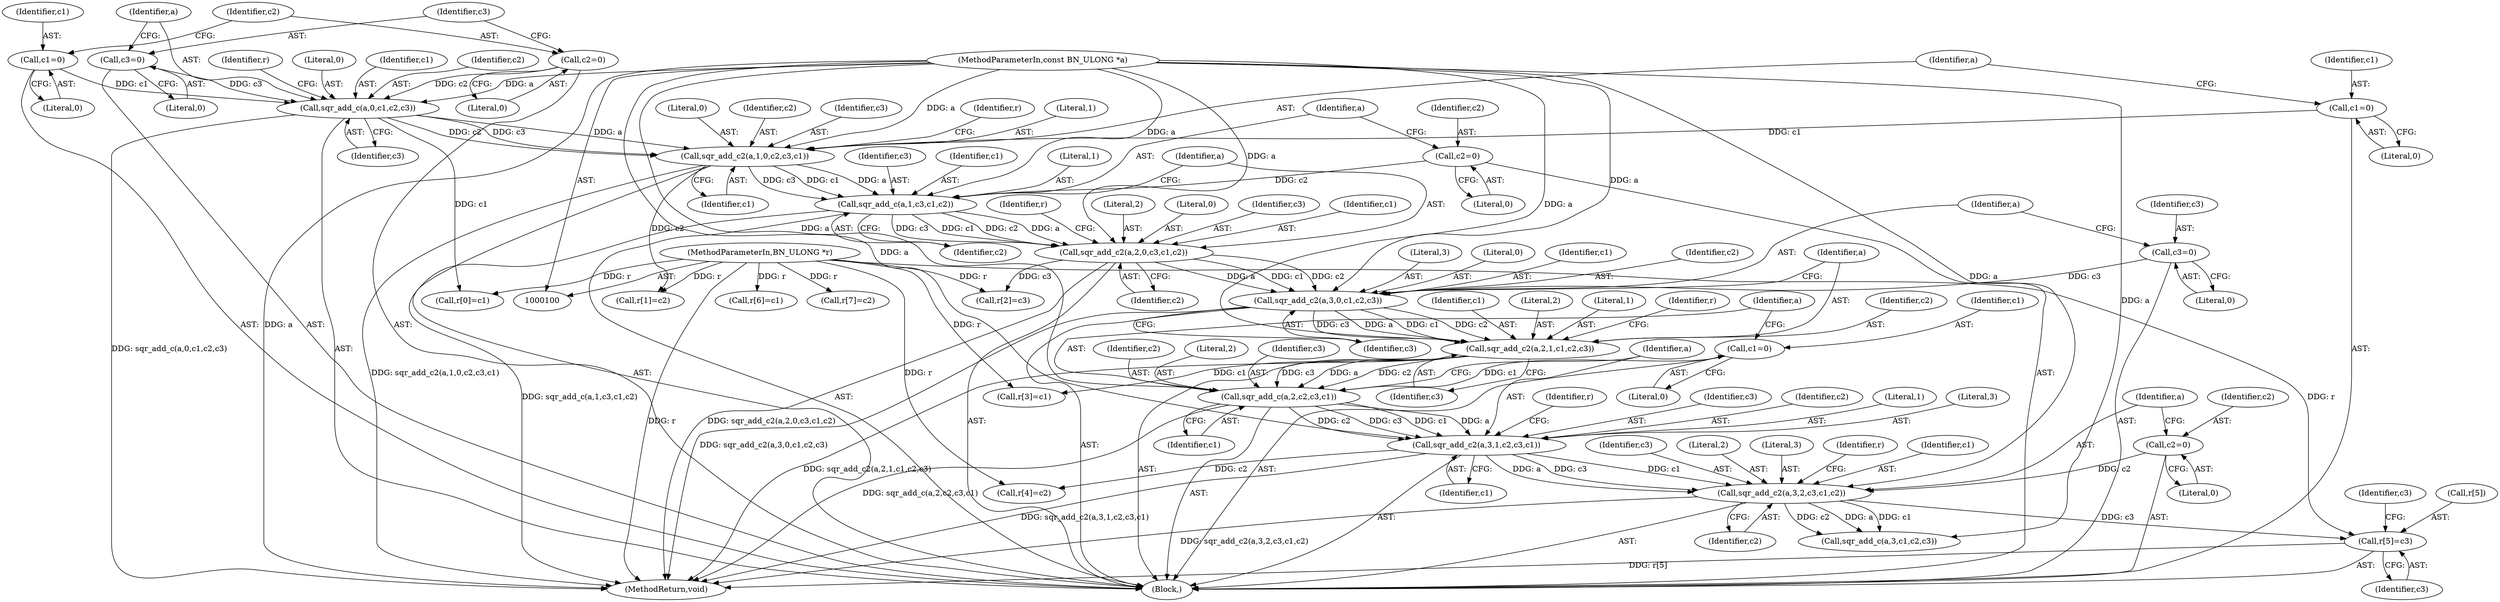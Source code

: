 digraph "0_openssl_a7a44ba55cb4f884c6bc9ceac90072dea38e66d0_1@array" {
"1000216" [label="(Call,r[5]=c3)"];
"1000209" [label="(Call,sqr_add_c2(a,3,2,c3,c1,c2))"];
"1000194" [label="(Call,sqr_add_c2(a,3,1,c2,c3,c1))"];
"1000188" [label="(Call,sqr_add_c(a,2,c2,c3,c1))"];
"1000173" [label="(Call,sqr_add_c2(a,2,1,c1,c2,c3))"];
"1000166" [label="(Call,sqr_add_c2(a,3,0,c1,c2,c3))"];
"1000151" [label="(Call,sqr_add_c2(a,2,0,c3,c1,c2))"];
"1000145" [label="(Call,sqr_add_c(a,1,c3,c1,c2))"];
"1000130" [label="(Call,sqr_add_c2(a,1,0,c2,c3,c1))"];
"1000116" [label="(Call,sqr_add_c(a,0,c1,c2,c3))"];
"1000102" [label="(MethodParameterIn,const BN_ULONG *a)"];
"1000107" [label="(Call,c1=0)"];
"1000110" [label="(Call,c2=0)"];
"1000113" [label="(Call,c3=0)"];
"1000127" [label="(Call,c1=0)"];
"1000142" [label="(Call,c2=0)"];
"1000163" [label="(Call,c3=0)"];
"1000185" [label="(Call,c1=0)"];
"1000206" [label="(Call,c2=0)"];
"1000101" [label="(MethodParameterIn,BN_ULONG *r)"];
"1000224" [label="(Call,sqr_add_c(a,3,c1,c2,c3))"];
"1000133" [label="(Literal,0)"];
"1000124" [label="(Identifier,r)"];
"1000177" [label="(Identifier,c1)"];
"1000137" [label="(Call,r[1]=c2)"];
"1000134" [label="(Identifier,c2)"];
"1000118" [label="(Literal,0)"];
"1000203" [label="(Identifier,r)"];
"1000166" [label="(Call,sqr_add_c2(a,3,0,c1,c2,c3))"];
"1000187" [label="(Literal,0)"];
"1000129" [label="(Literal,0)"];
"1000127" [label="(Call,c1=0)"];
"1000201" [label="(Call,r[4]=c2)"];
"1000213" [label="(Identifier,c3)"];
"1000135" [label="(Identifier,c3)"];
"1000139" [label="(Identifier,r)"];
"1000175" [label="(Literal,2)"];
"1000180" [label="(Call,r[3]=c1)"];
"1000109" [label="(Literal,0)"];
"1000132" [label="(Literal,1)"];
"1000188" [label="(Call,sqr_add_c(a,2,c2,c3,c1))"];
"1000172" [label="(Identifier,c3)"];
"1000179" [label="(Identifier,c3)"];
"1000222" [label="(Identifier,c3)"];
"1000131" [label="(Identifier,a)"];
"1000185" [label="(Call,c1=0)"];
"1000199" [label="(Identifier,c3)"];
"1000165" [label="(Literal,0)"];
"1000209" [label="(Call,sqr_add_c2(a,3,2,c3,c1,c2))"];
"1000173" [label="(Call,sqr_add_c2(a,2,1,c1,c2,c3))"];
"1000116" [label="(Call,sqr_add_c(a,0,c1,c2,c3))"];
"1000194" [label="(Call,sqr_add_c2(a,3,1,c2,c3,c1))"];
"1000168" [label="(Literal,3)"];
"1000152" [label="(Identifier,a)"];
"1000115" [label="(Literal,0)"];
"1000212" [label="(Literal,2)"];
"1000119" [label="(Identifier,c1)"];
"1000230" [label="(Call,r[6]=c1)"];
"1000198" [label="(Identifier,c2)"];
"1000191" [label="(Identifier,c2)"];
"1000120" [label="(Identifier,c2)"];
"1000217" [label="(Call,r[5])"];
"1000157" [label="(Identifier,c2)"];
"1000144" [label="(Literal,0)"];
"1000117" [label="(Identifier,a)"];
"1000189" [label="(Identifier,a)"];
"1000107" [label="(Call,c1=0)"];
"1000235" [label="(Call,r[7]=c2)"];
"1000148" [label="(Identifier,c3)"];
"1000102" [label="(MethodParameterIn,const BN_ULONG *a)"];
"1000153" [label="(Literal,2)"];
"1000154" [label="(Literal,0)"];
"1000216" [label="(Call,r[5]=c3)"];
"1000151" [label="(Call,sqr_add_c2(a,2,0,c3,c1,c2))"];
"1000169" [label="(Literal,0)"];
"1000143" [label="(Identifier,c2)"];
"1000190" [label="(Literal,2)"];
"1000114" [label="(Identifier,c3)"];
"1000200" [label="(Identifier,c1)"];
"1000186" [label="(Identifier,c1)"];
"1000195" [label="(Identifier,a)"];
"1000155" [label="(Identifier,c3)"];
"1000142" [label="(Call,c2=0)"];
"1000110" [label="(Call,c2=0)"];
"1000211" [label="(Literal,3)"];
"1000240" [label="(MethodReturn,void)"];
"1000108" [label="(Identifier,c1)"];
"1000197" [label="(Literal,1)"];
"1000176" [label="(Literal,1)"];
"1000170" [label="(Identifier,c1)"];
"1000146" [label="(Identifier,a)"];
"1000121" [label="(Identifier,c3)"];
"1000112" [label="(Literal,0)"];
"1000101" [label="(MethodParameterIn,BN_ULONG *r)"];
"1000158" [label="(Call,r[2]=c3)"];
"1000196" [label="(Literal,3)"];
"1000163" [label="(Call,c3=0)"];
"1000149" [label="(Identifier,c1)"];
"1000122" [label="(Call,r[0]=c1)"];
"1000147" [label="(Literal,1)"];
"1000193" [label="(Identifier,c1)"];
"1000207" [label="(Identifier,c2)"];
"1000192" [label="(Identifier,c3)"];
"1000156" [label="(Identifier,c1)"];
"1000128" [label="(Identifier,c1)"];
"1000220" [label="(Identifier,c3)"];
"1000150" [label="(Identifier,c2)"];
"1000218" [label="(Identifier,r)"];
"1000210" [label="(Identifier,a)"];
"1000182" [label="(Identifier,r)"];
"1000174" [label="(Identifier,a)"];
"1000164" [label="(Identifier,c3)"];
"1000145" [label="(Call,sqr_add_c(a,1,c3,c1,c2))"];
"1000171" [label="(Identifier,c2)"];
"1000214" [label="(Identifier,c1)"];
"1000178" [label="(Identifier,c2)"];
"1000130" [label="(Call,sqr_add_c2(a,1,0,c2,c3,c1))"];
"1000103" [label="(Block,)"];
"1000111" [label="(Identifier,c2)"];
"1000215" [label="(Identifier,c2)"];
"1000206" [label="(Call,c2=0)"];
"1000113" [label="(Call,c3=0)"];
"1000208" [label="(Literal,0)"];
"1000160" [label="(Identifier,r)"];
"1000167" [label="(Identifier,a)"];
"1000136" [label="(Identifier,c1)"];
"1000216" -> "1000103"  [label="AST: "];
"1000216" -> "1000220"  [label="CFG: "];
"1000217" -> "1000216"  [label="AST: "];
"1000220" -> "1000216"  [label="AST: "];
"1000222" -> "1000216"  [label="CFG: "];
"1000216" -> "1000240"  [label="DDG: r[5]"];
"1000209" -> "1000216"  [label="DDG: c3"];
"1000101" -> "1000216"  [label="DDG: r"];
"1000209" -> "1000103"  [label="AST: "];
"1000209" -> "1000215"  [label="CFG: "];
"1000210" -> "1000209"  [label="AST: "];
"1000211" -> "1000209"  [label="AST: "];
"1000212" -> "1000209"  [label="AST: "];
"1000213" -> "1000209"  [label="AST: "];
"1000214" -> "1000209"  [label="AST: "];
"1000215" -> "1000209"  [label="AST: "];
"1000218" -> "1000209"  [label="CFG: "];
"1000209" -> "1000240"  [label="DDG: sqr_add_c2(a,3,2,c3,c1,c2)"];
"1000194" -> "1000209"  [label="DDG: a"];
"1000194" -> "1000209"  [label="DDG: c3"];
"1000194" -> "1000209"  [label="DDG: c1"];
"1000102" -> "1000209"  [label="DDG: a"];
"1000206" -> "1000209"  [label="DDG: c2"];
"1000209" -> "1000224"  [label="DDG: a"];
"1000209" -> "1000224"  [label="DDG: c1"];
"1000209" -> "1000224"  [label="DDG: c2"];
"1000194" -> "1000103"  [label="AST: "];
"1000194" -> "1000200"  [label="CFG: "];
"1000195" -> "1000194"  [label="AST: "];
"1000196" -> "1000194"  [label="AST: "];
"1000197" -> "1000194"  [label="AST: "];
"1000198" -> "1000194"  [label="AST: "];
"1000199" -> "1000194"  [label="AST: "];
"1000200" -> "1000194"  [label="AST: "];
"1000203" -> "1000194"  [label="CFG: "];
"1000194" -> "1000240"  [label="DDG: sqr_add_c2(a,3,1,c2,c3,c1)"];
"1000188" -> "1000194"  [label="DDG: a"];
"1000188" -> "1000194"  [label="DDG: c2"];
"1000188" -> "1000194"  [label="DDG: c3"];
"1000188" -> "1000194"  [label="DDG: c1"];
"1000102" -> "1000194"  [label="DDG: a"];
"1000194" -> "1000201"  [label="DDG: c2"];
"1000188" -> "1000103"  [label="AST: "];
"1000188" -> "1000193"  [label="CFG: "];
"1000189" -> "1000188"  [label="AST: "];
"1000190" -> "1000188"  [label="AST: "];
"1000191" -> "1000188"  [label="AST: "];
"1000192" -> "1000188"  [label="AST: "];
"1000193" -> "1000188"  [label="AST: "];
"1000195" -> "1000188"  [label="CFG: "];
"1000188" -> "1000240"  [label="DDG: sqr_add_c(a,2,c2,c3,c1)"];
"1000173" -> "1000188"  [label="DDG: a"];
"1000173" -> "1000188"  [label="DDG: c2"];
"1000173" -> "1000188"  [label="DDG: c3"];
"1000102" -> "1000188"  [label="DDG: a"];
"1000185" -> "1000188"  [label="DDG: c1"];
"1000173" -> "1000103"  [label="AST: "];
"1000173" -> "1000179"  [label="CFG: "];
"1000174" -> "1000173"  [label="AST: "];
"1000175" -> "1000173"  [label="AST: "];
"1000176" -> "1000173"  [label="AST: "];
"1000177" -> "1000173"  [label="AST: "];
"1000178" -> "1000173"  [label="AST: "];
"1000179" -> "1000173"  [label="AST: "];
"1000182" -> "1000173"  [label="CFG: "];
"1000173" -> "1000240"  [label="DDG: sqr_add_c2(a,2,1,c1,c2,c3)"];
"1000166" -> "1000173"  [label="DDG: a"];
"1000166" -> "1000173"  [label="DDG: c1"];
"1000166" -> "1000173"  [label="DDG: c2"];
"1000166" -> "1000173"  [label="DDG: c3"];
"1000102" -> "1000173"  [label="DDG: a"];
"1000173" -> "1000180"  [label="DDG: c1"];
"1000166" -> "1000103"  [label="AST: "];
"1000166" -> "1000172"  [label="CFG: "];
"1000167" -> "1000166"  [label="AST: "];
"1000168" -> "1000166"  [label="AST: "];
"1000169" -> "1000166"  [label="AST: "];
"1000170" -> "1000166"  [label="AST: "];
"1000171" -> "1000166"  [label="AST: "];
"1000172" -> "1000166"  [label="AST: "];
"1000174" -> "1000166"  [label="CFG: "];
"1000166" -> "1000240"  [label="DDG: sqr_add_c2(a,3,0,c1,c2,c3)"];
"1000151" -> "1000166"  [label="DDG: a"];
"1000151" -> "1000166"  [label="DDG: c1"];
"1000151" -> "1000166"  [label="DDG: c2"];
"1000102" -> "1000166"  [label="DDG: a"];
"1000163" -> "1000166"  [label="DDG: c3"];
"1000151" -> "1000103"  [label="AST: "];
"1000151" -> "1000157"  [label="CFG: "];
"1000152" -> "1000151"  [label="AST: "];
"1000153" -> "1000151"  [label="AST: "];
"1000154" -> "1000151"  [label="AST: "];
"1000155" -> "1000151"  [label="AST: "];
"1000156" -> "1000151"  [label="AST: "];
"1000157" -> "1000151"  [label="AST: "];
"1000160" -> "1000151"  [label="CFG: "];
"1000151" -> "1000240"  [label="DDG: sqr_add_c2(a,2,0,c3,c1,c2)"];
"1000145" -> "1000151"  [label="DDG: a"];
"1000145" -> "1000151"  [label="DDG: c3"];
"1000145" -> "1000151"  [label="DDG: c1"];
"1000145" -> "1000151"  [label="DDG: c2"];
"1000102" -> "1000151"  [label="DDG: a"];
"1000151" -> "1000158"  [label="DDG: c3"];
"1000145" -> "1000103"  [label="AST: "];
"1000145" -> "1000150"  [label="CFG: "];
"1000146" -> "1000145"  [label="AST: "];
"1000147" -> "1000145"  [label="AST: "];
"1000148" -> "1000145"  [label="AST: "];
"1000149" -> "1000145"  [label="AST: "];
"1000150" -> "1000145"  [label="AST: "];
"1000152" -> "1000145"  [label="CFG: "];
"1000145" -> "1000240"  [label="DDG: sqr_add_c(a,1,c3,c1,c2)"];
"1000130" -> "1000145"  [label="DDG: a"];
"1000130" -> "1000145"  [label="DDG: c3"];
"1000130" -> "1000145"  [label="DDG: c1"];
"1000102" -> "1000145"  [label="DDG: a"];
"1000142" -> "1000145"  [label="DDG: c2"];
"1000130" -> "1000103"  [label="AST: "];
"1000130" -> "1000136"  [label="CFG: "];
"1000131" -> "1000130"  [label="AST: "];
"1000132" -> "1000130"  [label="AST: "];
"1000133" -> "1000130"  [label="AST: "];
"1000134" -> "1000130"  [label="AST: "];
"1000135" -> "1000130"  [label="AST: "];
"1000136" -> "1000130"  [label="AST: "];
"1000139" -> "1000130"  [label="CFG: "];
"1000130" -> "1000240"  [label="DDG: sqr_add_c2(a,1,0,c2,c3,c1)"];
"1000116" -> "1000130"  [label="DDG: a"];
"1000116" -> "1000130"  [label="DDG: c2"];
"1000116" -> "1000130"  [label="DDG: c3"];
"1000102" -> "1000130"  [label="DDG: a"];
"1000127" -> "1000130"  [label="DDG: c1"];
"1000130" -> "1000137"  [label="DDG: c2"];
"1000116" -> "1000103"  [label="AST: "];
"1000116" -> "1000121"  [label="CFG: "];
"1000117" -> "1000116"  [label="AST: "];
"1000118" -> "1000116"  [label="AST: "];
"1000119" -> "1000116"  [label="AST: "];
"1000120" -> "1000116"  [label="AST: "];
"1000121" -> "1000116"  [label="AST: "];
"1000124" -> "1000116"  [label="CFG: "];
"1000116" -> "1000240"  [label="DDG: sqr_add_c(a,0,c1,c2,c3)"];
"1000102" -> "1000116"  [label="DDG: a"];
"1000107" -> "1000116"  [label="DDG: c1"];
"1000110" -> "1000116"  [label="DDG: c2"];
"1000113" -> "1000116"  [label="DDG: c3"];
"1000116" -> "1000122"  [label="DDG: c1"];
"1000102" -> "1000100"  [label="AST: "];
"1000102" -> "1000240"  [label="DDG: a"];
"1000102" -> "1000224"  [label="DDG: a"];
"1000107" -> "1000103"  [label="AST: "];
"1000107" -> "1000109"  [label="CFG: "];
"1000108" -> "1000107"  [label="AST: "];
"1000109" -> "1000107"  [label="AST: "];
"1000111" -> "1000107"  [label="CFG: "];
"1000110" -> "1000103"  [label="AST: "];
"1000110" -> "1000112"  [label="CFG: "];
"1000111" -> "1000110"  [label="AST: "];
"1000112" -> "1000110"  [label="AST: "];
"1000114" -> "1000110"  [label="CFG: "];
"1000113" -> "1000103"  [label="AST: "];
"1000113" -> "1000115"  [label="CFG: "];
"1000114" -> "1000113"  [label="AST: "];
"1000115" -> "1000113"  [label="AST: "];
"1000117" -> "1000113"  [label="CFG: "];
"1000127" -> "1000103"  [label="AST: "];
"1000127" -> "1000129"  [label="CFG: "];
"1000128" -> "1000127"  [label="AST: "];
"1000129" -> "1000127"  [label="AST: "];
"1000131" -> "1000127"  [label="CFG: "];
"1000142" -> "1000103"  [label="AST: "];
"1000142" -> "1000144"  [label="CFG: "];
"1000143" -> "1000142"  [label="AST: "];
"1000144" -> "1000142"  [label="AST: "];
"1000146" -> "1000142"  [label="CFG: "];
"1000163" -> "1000103"  [label="AST: "];
"1000163" -> "1000165"  [label="CFG: "];
"1000164" -> "1000163"  [label="AST: "];
"1000165" -> "1000163"  [label="AST: "];
"1000167" -> "1000163"  [label="CFG: "];
"1000185" -> "1000103"  [label="AST: "];
"1000185" -> "1000187"  [label="CFG: "];
"1000186" -> "1000185"  [label="AST: "];
"1000187" -> "1000185"  [label="AST: "];
"1000189" -> "1000185"  [label="CFG: "];
"1000206" -> "1000103"  [label="AST: "];
"1000206" -> "1000208"  [label="CFG: "];
"1000207" -> "1000206"  [label="AST: "];
"1000208" -> "1000206"  [label="AST: "];
"1000210" -> "1000206"  [label="CFG: "];
"1000101" -> "1000100"  [label="AST: "];
"1000101" -> "1000240"  [label="DDG: r"];
"1000101" -> "1000122"  [label="DDG: r"];
"1000101" -> "1000137"  [label="DDG: r"];
"1000101" -> "1000158"  [label="DDG: r"];
"1000101" -> "1000180"  [label="DDG: r"];
"1000101" -> "1000201"  [label="DDG: r"];
"1000101" -> "1000230"  [label="DDG: r"];
"1000101" -> "1000235"  [label="DDG: r"];
}
